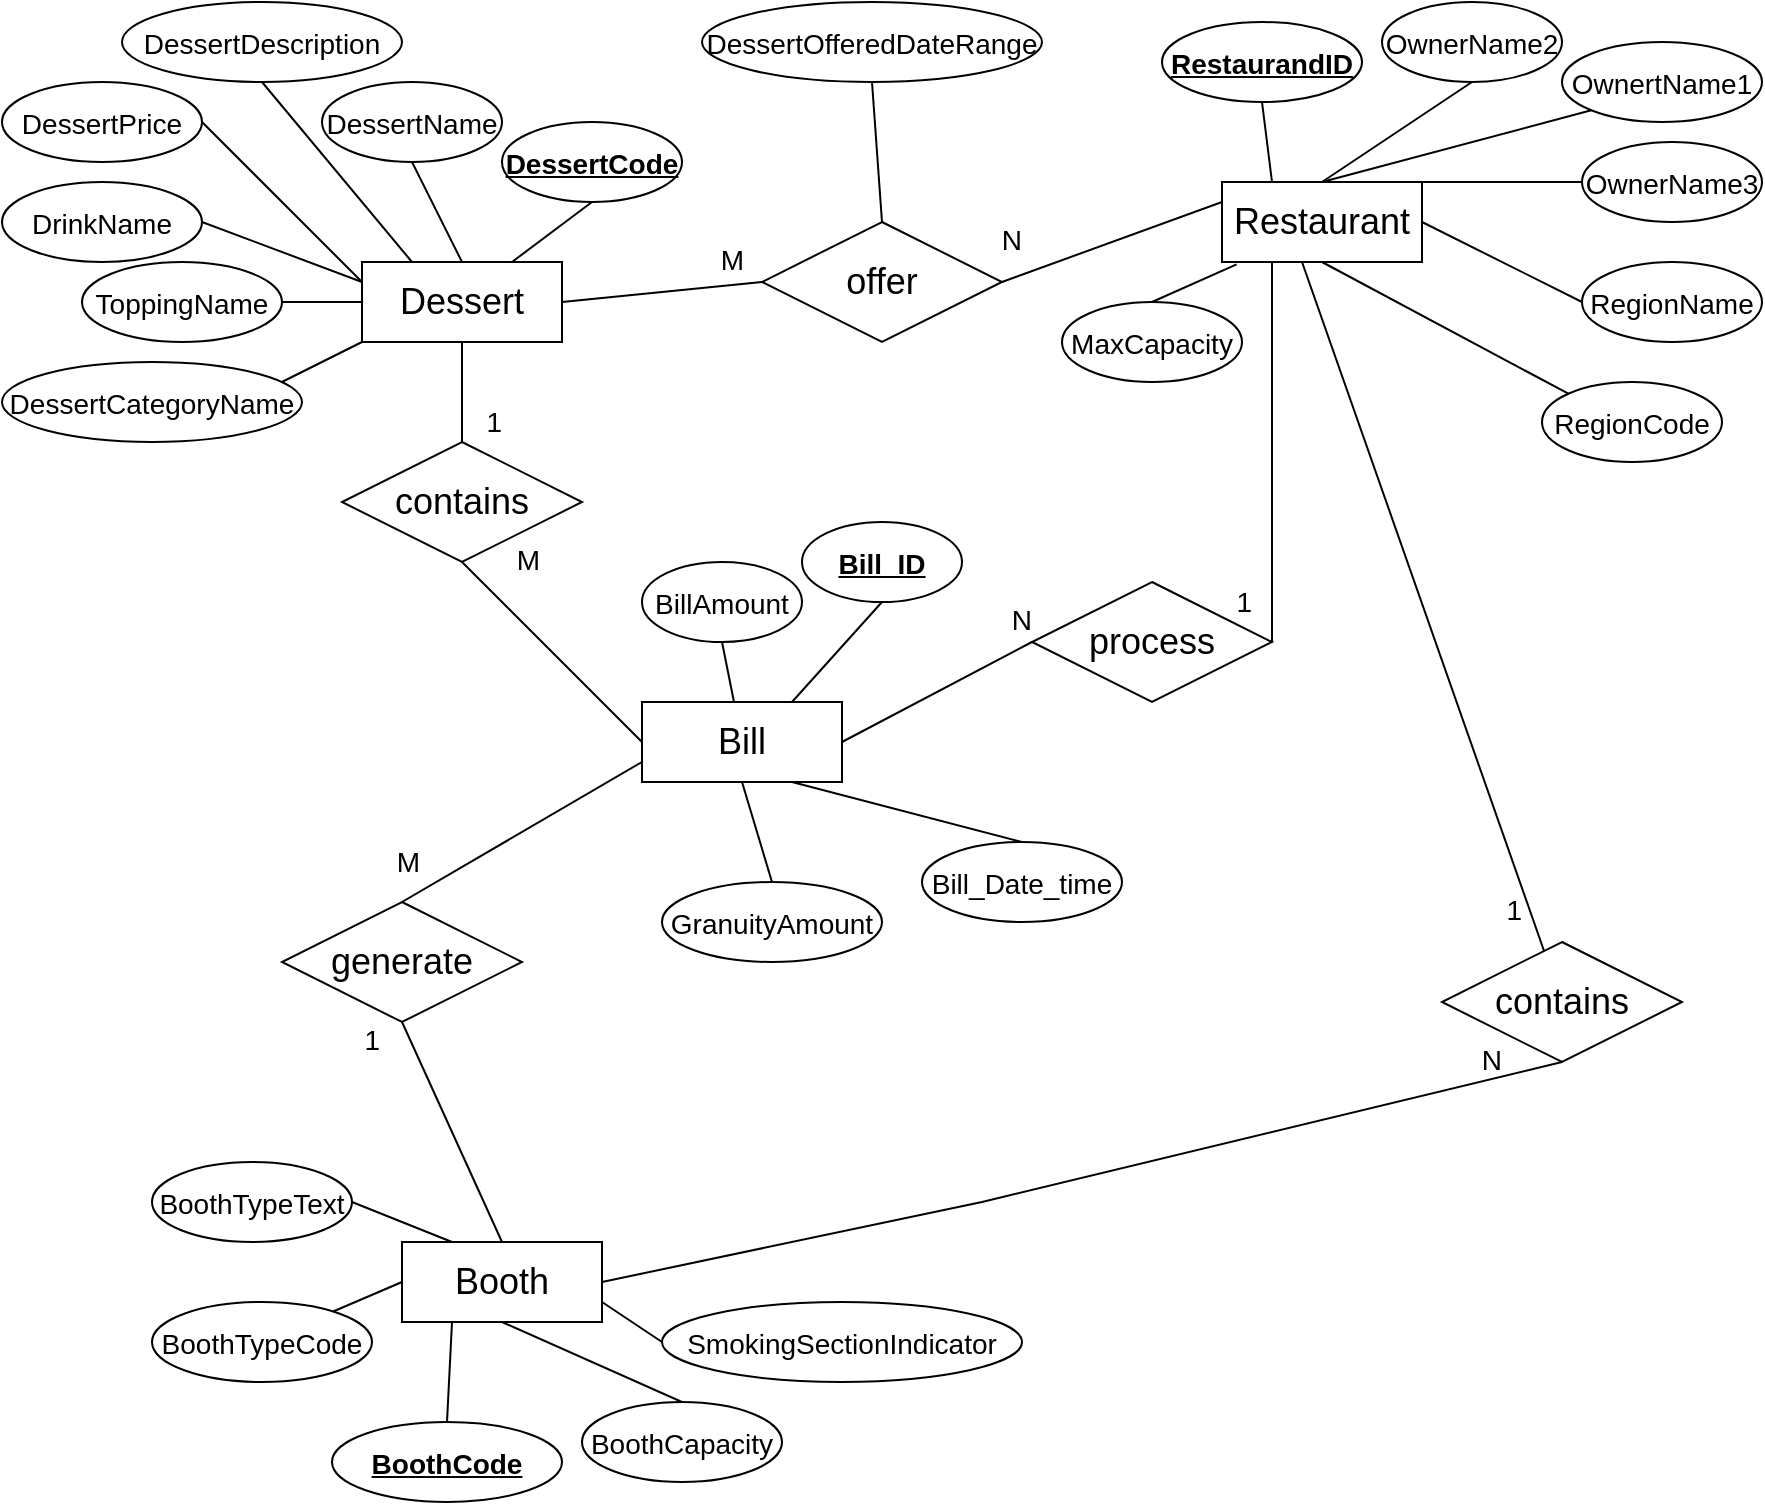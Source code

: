 <mxfile version="20.3.0" type="device"><diagram id="cDjRYbi4MRZomtElbD4I" name="Page-1"><mxGraphModel dx="1430" dy="738" grid="1" gridSize="10" guides="1" tooltips="1" connect="1" arrows="1" fold="1" page="0" pageScale="1" pageWidth="827" pageHeight="1169" math="0" shadow="0"><root><mxCell id="0"/><mxCell id="1" parent="0"/><mxCell id="2" value="&lt;font style=&quot;font-size: 18px&quot;&gt;Bill&lt;/font&gt;" style="whiteSpace=wrap;html=1;align=center;" parent="1" vertex="1"><mxGeometry x="330" y="360" width="100" height="40" as="geometry"/></mxCell><mxCell id="3" value="&lt;font style=&quot;font-size: 18px&quot;&gt;Booth&lt;/font&gt;" style="whiteSpace=wrap;html=1;align=center;" parent="1" vertex="1"><mxGeometry x="210" y="630" width="100" height="40" as="geometry"/></mxCell><mxCell id="4" value="&lt;font style=&quot;font-size: 18px&quot;&gt;Restaurant&lt;/font&gt;" style="whiteSpace=wrap;html=1;align=center;" parent="1" vertex="1"><mxGeometry x="620" y="100" width="100" height="40" as="geometry"/></mxCell><mxCell id="5" value="&lt;font style=&quot;font-size: 18px&quot;&gt;Dessert&lt;/font&gt;" style="whiteSpace=wrap;html=1;align=center;" parent="1" vertex="1"><mxGeometry x="190" y="140" width="100" height="40" as="geometry"/></mxCell><mxCell id="8" value="contains" style="shape=rhombus;perimeter=rhombusPerimeter;whiteSpace=wrap;html=1;align=center;fontSize=18;" parent="1" vertex="1"><mxGeometry x="180" y="230" width="120" height="60" as="geometry"/></mxCell><mxCell id="9" value="process" style="shape=rhombus;perimeter=rhombusPerimeter;whiteSpace=wrap;html=1;align=center;fontSize=18;" parent="1" vertex="1"><mxGeometry x="525" y="300" width="120" height="60" as="geometry"/></mxCell><mxCell id="10" value="offer" style="shape=rhombus;perimeter=rhombusPerimeter;whiteSpace=wrap;html=1;align=center;fontSize=18;" parent="1" vertex="1"><mxGeometry x="390" y="120" width="120" height="60" as="geometry"/></mxCell><mxCell id="11" value="generate" style="shape=rhombus;perimeter=rhombusPerimeter;whiteSpace=wrap;html=1;align=center;fontSize=18;" parent="1" vertex="1"><mxGeometry x="150" y="460" width="120" height="60" as="geometry"/></mxCell><mxCell id="12" value="contains" style="shape=rhombus;perimeter=rhombusPerimeter;whiteSpace=wrap;html=1;align=center;fontSize=18;" parent="1" vertex="1"><mxGeometry x="730" y="480" width="120" height="60" as="geometry"/></mxCell><mxCell id="13" value="&lt;font style=&quot;font-size: 14px&quot;&gt;BillAmount&lt;/font&gt;" style="ellipse;whiteSpace=wrap;html=1;align=center;fontSize=18;" parent="1" vertex="1"><mxGeometry x="330" y="290" width="80" height="40" as="geometry"/></mxCell><mxCell id="14" value="&lt;font style=&quot;font-size: 14px&quot;&gt;&lt;u&gt;&lt;b&gt;Bill_ID&lt;/b&gt;&lt;/u&gt;&lt;/font&gt;" style="ellipse;whiteSpace=wrap;html=1;align=center;fontSize=18;" parent="1" vertex="1"><mxGeometry x="410" y="270" width="80" height="40" as="geometry"/></mxCell><mxCell id="15" value="&lt;font style=&quot;font-size: 14px&quot;&gt;MaxCapacity&lt;/font&gt;" style="ellipse;whiteSpace=wrap;html=1;align=center;fontSize=18;" parent="1" vertex="1"><mxGeometry x="540" y="160" width="90" height="40" as="geometry"/></mxCell><mxCell id="16" value="&lt;font style=&quot;font-size: 14px&quot;&gt;&lt;u&gt;&lt;b&gt;RestaurandID&lt;/b&gt;&lt;/u&gt;&lt;/font&gt;" style="ellipse;whiteSpace=wrap;html=1;align=center;fontSize=18;" parent="1" vertex="1"><mxGeometry x="590" y="20" width="100" height="40" as="geometry"/></mxCell><mxCell id="17" value="&lt;font style=&quot;font-size: 14px&quot;&gt;GranuityAmount&lt;/font&gt;" style="ellipse;whiteSpace=wrap;html=1;align=center;fontSize=18;" parent="1" vertex="1"><mxGeometry x="340" y="450" width="110" height="40" as="geometry"/></mxCell><mxCell id="18" value="&lt;font style=&quot;font-size: 14px&quot;&gt;Bill_Date_time&lt;/font&gt;" style="ellipse;whiteSpace=wrap;html=1;align=center;fontSize=18;" parent="1" vertex="1"><mxGeometry x="470" y="430" width="100" height="40" as="geometry"/></mxCell><mxCell id="19" value="&lt;font style=&quot;font-size: 14px&quot;&gt;DrinkName&lt;/font&gt;" style="ellipse;whiteSpace=wrap;html=1;align=center;fontSize=18;" parent="1" vertex="1"><mxGeometry x="10" y="100" width="100" height="40" as="geometry"/></mxCell><mxCell id="20" value="&lt;font style=&quot;font-size: 14px&quot;&gt;DessertPrice&lt;/font&gt;" style="ellipse;whiteSpace=wrap;html=1;align=center;fontSize=18;" parent="1" vertex="1"><mxGeometry x="10" y="50" width="100" height="40" as="geometry"/></mxCell><mxCell id="21" value="&lt;font style=&quot;font-size: 14px&quot;&gt;DessertDescription&lt;/font&gt;" style="ellipse;whiteSpace=wrap;html=1;align=center;fontSize=18;" parent="1" vertex="1"><mxGeometry x="70" y="10" width="140" height="40" as="geometry"/></mxCell><mxCell id="22" value="&lt;u&gt;&lt;font style=&quot;font-size: 14px&quot;&gt;&lt;b&gt;DessertCode&lt;/b&gt;&lt;/font&gt;&lt;/u&gt;" style="ellipse;whiteSpace=wrap;html=1;align=center;fontSize=18;" parent="1" vertex="1"><mxGeometry x="260" y="70" width="90" height="40" as="geometry"/></mxCell><mxCell id="23" value="&lt;font style=&quot;font-size: 14px&quot;&gt;DessertOfferedDateRange&lt;/font&gt;" style="ellipse;whiteSpace=wrap;html=1;align=center;fontSize=18;" parent="1" vertex="1"><mxGeometry x="360" y="10" width="170" height="40" as="geometry"/></mxCell><mxCell id="24" value="&lt;font style=&quot;font-size: 14px&quot;&gt;DessertName&lt;/font&gt;" style="ellipse;whiteSpace=wrap;html=1;align=center;fontSize=18;" parent="1" vertex="1"><mxGeometry x="170" y="50" width="90" height="40" as="geometry"/></mxCell><mxCell id="25" value="" style="endArrow=none;html=1;rounded=0;fontSize=18;entryX=1;entryY=0.5;entryDx=0;entryDy=0;exitX=0;exitY=0.25;exitDx=0;exitDy=0;" parent="1" source="5" target="20" edge="1"><mxGeometry relative="1" as="geometry"><mxPoint x="330" y="340" as="sourcePoint"/><mxPoint x="490" y="340" as="targetPoint"/></mxGeometry></mxCell><mxCell id="26" value="" style="endArrow=none;html=1;rounded=0;fontSize=18;entryX=0.5;entryY=1;entryDx=0;entryDy=0;exitX=0.25;exitY=0;exitDx=0;exitDy=0;" parent="1" source="5" target="21" edge="1"><mxGeometry relative="1" as="geometry"><mxPoint x="330" y="340" as="sourcePoint"/><mxPoint x="490" y="340" as="targetPoint"/></mxGeometry></mxCell><mxCell id="27" value="" style="endArrow=none;html=1;rounded=0;fontSize=18;entryX=0.5;entryY=1;entryDx=0;entryDy=0;exitX=0.5;exitY=0;exitDx=0;exitDy=0;" parent="1" source="5" target="24" edge="1"><mxGeometry relative="1" as="geometry"><mxPoint x="330" y="340" as="sourcePoint"/><mxPoint x="490" y="340" as="targetPoint"/></mxGeometry></mxCell><mxCell id="28" value="" style="endArrow=none;html=1;rounded=0;fontSize=18;entryX=0.5;entryY=1;entryDx=0;entryDy=0;exitX=0.75;exitY=0;exitDx=0;exitDy=0;" parent="1" source="5" target="22" edge="1"><mxGeometry relative="1" as="geometry"><mxPoint x="330" y="340" as="sourcePoint"/><mxPoint x="490" y="340" as="targetPoint"/></mxGeometry></mxCell><mxCell id="29" value="&lt;font style=&quot;font-size: 14px&quot;&gt;DessertCategoryName&lt;/font&gt;" style="ellipse;whiteSpace=wrap;html=1;align=center;fontSize=18;" parent="1" vertex="1"><mxGeometry x="10" y="190" width="150" height="40" as="geometry"/></mxCell><mxCell id="30" value="&lt;font style=&quot;font-size: 14px&quot;&gt;ToppingName&lt;/font&gt;" style="ellipse;whiteSpace=wrap;html=1;align=center;fontSize=18;" parent="1" vertex="1"><mxGeometry x="50" y="140" width="100" height="40" as="geometry"/></mxCell><mxCell id="31" value="" style="endArrow=none;html=1;rounded=0;fontSize=18;entryX=0.5;entryY=1;entryDx=0;entryDy=0;exitX=0.5;exitY=0;exitDx=0;exitDy=0;" parent="1" source="10" target="23" edge="1"><mxGeometry relative="1" as="geometry"><mxPoint x="120" y="380" as="sourcePoint"/><mxPoint x="40" y="300" as="targetPoint"/></mxGeometry></mxCell><mxCell id="32" value="" style="endArrow=none;html=1;rounded=0;fontSize=18;entryX=1;entryY=0.5;entryDx=0;entryDy=0;exitX=0;exitY=0.5;exitDx=0;exitDy=0;" parent="1" source="5" target="30" edge="1"><mxGeometry relative="1" as="geometry"><mxPoint x="190" y="350" as="sourcePoint"/><mxPoint x="110" y="270" as="targetPoint"/></mxGeometry></mxCell><mxCell id="33" value="" style="endArrow=none;html=1;rounded=0;fontSize=18;exitX=0;exitY=1;exitDx=0;exitDy=0;entryX=0.933;entryY=0.25;entryDx=0;entryDy=0;entryPerimeter=0;" parent="1" source="5" target="29" edge="1"><mxGeometry relative="1" as="geometry"><mxPoint x="150" y="360" as="sourcePoint"/><mxPoint x="160" y="200" as="targetPoint"/></mxGeometry></mxCell><mxCell id="34" value="" style="endArrow=none;html=1;rounded=0;fontSize=18;entryX=1;entryY=0.5;entryDx=0;entryDy=0;" parent="1" target="19" edge="1"><mxGeometry relative="1" as="geometry"><mxPoint x="190" y="150" as="sourcePoint"/><mxPoint x="150" y="110" as="targetPoint"/></mxGeometry></mxCell><mxCell id="35" value="&lt;font style=&quot;font-size: 14px&quot;&gt;RegionName&lt;/font&gt;" style="ellipse;whiteSpace=wrap;html=1;align=center;fontSize=18;" parent="1" vertex="1"><mxGeometry x="800" y="140" width="90" height="40" as="geometry"/></mxCell><mxCell id="36" value="&lt;font style=&quot;font-size: 14px&quot;&gt;OwnerName3&lt;/font&gt;" style="ellipse;whiteSpace=wrap;html=1;align=center;fontSize=18;" parent="1" vertex="1"><mxGeometry x="800" y="80" width="90" height="40" as="geometry"/></mxCell><mxCell id="37" value="&lt;font style=&quot;font-size: 14px&quot;&gt;OwnerName2&lt;/font&gt;" style="ellipse;whiteSpace=wrap;html=1;align=center;fontSize=18;" parent="1" vertex="1"><mxGeometry x="700" y="10" width="90" height="40" as="geometry"/></mxCell><mxCell id="38" value="&lt;font style=&quot;font-size: 14px&quot;&gt;OwnertName1&lt;/font&gt;" style="ellipse;whiteSpace=wrap;html=1;align=center;fontSize=18;" parent="1" vertex="1"><mxGeometry x="790" y="30" width="100" height="40" as="geometry"/></mxCell><mxCell id="39" value="&lt;font style=&quot;font-size: 14px&quot;&gt;RegionCode&lt;/font&gt;" style="ellipse;whiteSpace=wrap;html=1;align=center;fontSize=18;" parent="1" vertex="1"><mxGeometry x="780" y="200" width="90" height="40" as="geometry"/></mxCell><mxCell id="40" value="" style="endArrow=none;html=1;rounded=0;fontSize=18;entryX=0;entryY=1;entryDx=0;entryDy=0;exitX=0.5;exitY=0;exitDx=0;exitDy=0;" parent="1" source="4" target="38" edge="1"><mxGeometry relative="1" as="geometry"><mxPoint x="470" y="120" as="sourcePoint"/><mxPoint x="450" y="60" as="targetPoint"/></mxGeometry></mxCell><mxCell id="41" value="" style="endArrow=none;html=1;rounded=0;fontSize=18;entryX=0;entryY=0.5;entryDx=0;entryDy=0;exitX=0.5;exitY=0;exitDx=0;exitDy=0;" parent="1" source="4" target="36" edge="1"><mxGeometry relative="1" as="geometry"><mxPoint x="480" y="130" as="sourcePoint"/><mxPoint x="460" y="70" as="targetPoint"/></mxGeometry></mxCell><mxCell id="42" value="" style="endArrow=none;html=1;rounded=0;fontSize=18;entryX=0;entryY=0;entryDx=0;entryDy=0;exitX=0.5;exitY=1;exitDx=0;exitDy=0;" parent="1" source="4" target="39" edge="1"><mxGeometry relative="1" as="geometry"><mxPoint x="490" y="140" as="sourcePoint"/><mxPoint x="470" y="80" as="targetPoint"/></mxGeometry></mxCell><mxCell id="43" value="" style="endArrow=none;html=1;rounded=0;fontSize=18;entryX=0;entryY=0.5;entryDx=0;entryDy=0;exitX=1;exitY=0.5;exitDx=0;exitDy=0;" parent="1" source="4" target="35" edge="1"><mxGeometry relative="1" as="geometry"><mxPoint x="500" y="150" as="sourcePoint"/><mxPoint x="480" y="90" as="targetPoint"/></mxGeometry></mxCell><mxCell id="44" value="" style="endArrow=none;html=1;rounded=0;fontSize=14;entryX=0.5;entryY=1;entryDx=0;entryDy=0;exitX=0.5;exitY=0;exitDx=0;exitDy=0;" parent="1" source="4" target="37" edge="1"><mxGeometry relative="1" as="geometry"><mxPoint x="330" y="340" as="sourcePoint"/><mxPoint x="490" y="340" as="targetPoint"/></mxGeometry></mxCell><mxCell id="45" value="" style="endArrow=none;html=1;rounded=0;fontSize=14;entryX=0.073;entryY=1.029;entryDx=0;entryDy=0;exitX=0.5;exitY=0;exitDx=0;exitDy=0;entryPerimeter=0;" parent="1" source="15" target="4" edge="1"><mxGeometry relative="1" as="geometry"><mxPoint x="330" y="340" as="sourcePoint"/><mxPoint x="490" y="340" as="targetPoint"/></mxGeometry></mxCell><mxCell id="46" value="" style="endArrow=none;html=1;rounded=0;fontSize=14;entryX=0.5;entryY=1;entryDx=0;entryDy=0;exitX=0.25;exitY=0;exitDx=0;exitDy=0;" parent="1" source="4" target="16" edge="1"><mxGeometry relative="1" as="geometry"><mxPoint x="330" y="340" as="sourcePoint"/><mxPoint x="490" y="340" as="targetPoint"/></mxGeometry></mxCell><mxCell id="48" value="" style="endArrow=none;html=1;rounded=0;fontSize=14;entryX=1;entryY=0.5;entryDx=0;entryDy=0;exitX=0;exitY=0.25;exitDx=0;exitDy=0;" parent="1" source="4" target="10" edge="1"><mxGeometry relative="1" as="geometry"><mxPoint x="330" y="340" as="sourcePoint"/><mxPoint x="490" y="340" as="targetPoint"/></mxGeometry></mxCell><mxCell id="49" value="N" style="resizable=0;html=1;align=right;verticalAlign=bottom;fontSize=14;" parent="48" connectable="0" vertex="1"><mxGeometry x="1" relative="1" as="geometry"><mxPoint x="10" y="-10" as="offset"/></mxGeometry></mxCell><mxCell id="50" value="" style="endArrow=none;html=1;rounded=0;fontSize=14;entryX=0;entryY=0.5;entryDx=0;entryDy=0;exitX=1;exitY=0.5;exitDx=0;exitDy=0;" parent="1" source="5" target="10" edge="1"><mxGeometry relative="1" as="geometry"><mxPoint x="330" y="340" as="sourcePoint"/><mxPoint x="490" y="340" as="targetPoint"/></mxGeometry></mxCell><mxCell id="51" value="M" style="resizable=0;html=1;align=right;verticalAlign=bottom;fontSize=14;" parent="50" connectable="0" vertex="1"><mxGeometry x="1" relative="1" as="geometry"><mxPoint x="-9" as="offset"/></mxGeometry></mxCell><mxCell id="52" value="" style="endArrow=none;html=1;rounded=0;fontSize=14;entryX=1;entryY=0.5;entryDx=0;entryDy=0;exitX=0.25;exitY=1;exitDx=0;exitDy=0;" parent="1" source="4" target="9" edge="1"><mxGeometry relative="1" as="geometry"><mxPoint x="330" y="340" as="sourcePoint"/><mxPoint x="490" y="340" as="targetPoint"/></mxGeometry></mxCell><mxCell id="53" value="1" style="resizable=0;html=1;align=right;verticalAlign=bottom;fontSize=14;" parent="52" connectable="0" vertex="1"><mxGeometry x="1" relative="1" as="geometry"><mxPoint x="-10" y="-10" as="offset"/></mxGeometry></mxCell><mxCell id="54" value="" style="endArrow=none;html=1;rounded=0;fontSize=14;entryX=0;entryY=0.5;entryDx=0;entryDy=0;exitX=1;exitY=0.5;exitDx=0;exitDy=0;" parent="1" source="2" target="9" edge="1"><mxGeometry relative="1" as="geometry"><mxPoint x="330" y="340" as="sourcePoint"/><mxPoint x="490" y="340" as="targetPoint"/></mxGeometry></mxCell><mxCell id="55" value="N" style="resizable=0;html=1;align=right;verticalAlign=bottom;fontSize=14;" parent="54" connectable="0" vertex="1"><mxGeometry x="1" relative="1" as="geometry"/></mxCell><mxCell id="56" value="" style="endArrow=none;html=1;rounded=0;fontSize=14;entryX=0.5;entryY=0;entryDx=0;entryDy=0;exitX=0.5;exitY=1;exitDx=0;exitDy=0;" parent="1" source="5" target="8" edge="1"><mxGeometry relative="1" as="geometry"><mxPoint x="655" y="150" as="sourcePoint"/><mxPoint x="650" y="320" as="targetPoint"/></mxGeometry></mxCell><mxCell id="57" value="1" style="resizable=0;html=1;align=right;verticalAlign=bottom;fontSize=14;" parent="56" connectable="0" vertex="1"><mxGeometry x="1" relative="1" as="geometry"><mxPoint x="20" as="offset"/></mxGeometry></mxCell><mxCell id="58" value="" style="endArrow=none;html=1;rounded=0;fontSize=14;entryX=0.5;entryY=1;entryDx=0;entryDy=0;exitX=0;exitY=0.5;exitDx=0;exitDy=0;" parent="1" source="2" target="8" edge="1"><mxGeometry relative="1" as="geometry"><mxPoint x="430" y="320" as="sourcePoint"/><mxPoint x="530" y="320" as="targetPoint"/></mxGeometry></mxCell><mxCell id="59" value="M" style="resizable=0;html=1;align=right;verticalAlign=bottom;fontSize=14;" parent="58" connectable="0" vertex="1"><mxGeometry x="1" relative="1" as="geometry"><mxPoint x="40" y="10" as="offset"/></mxGeometry></mxCell><mxCell id="60" value="" style="endArrow=none;html=1;rounded=0;fontSize=14;entryX=0.5;entryY=1;entryDx=0;entryDy=0;" parent="1" source="2" target="13" edge="1"><mxGeometry relative="1" as="geometry"><mxPoint x="330" y="500" as="sourcePoint"/><mxPoint x="490" y="500" as="targetPoint"/></mxGeometry></mxCell><mxCell id="61" value="" style="endArrow=none;html=1;rounded=0;fontSize=14;entryX=0.5;entryY=1;entryDx=0;entryDy=0;exitX=0.75;exitY=0;exitDx=0;exitDy=0;" parent="1" source="2" target="14" edge="1"><mxGeometry relative="1" as="geometry"><mxPoint x="330" y="500" as="sourcePoint"/><mxPoint x="490" y="500" as="targetPoint"/></mxGeometry></mxCell><mxCell id="62" value="" style="endArrow=none;html=1;rounded=0;fontSize=14;entryX=0.5;entryY=1;entryDx=0;entryDy=0;exitX=0.5;exitY=0;exitDx=0;exitDy=0;" parent="1" source="17" target="2" edge="1"><mxGeometry relative="1" as="geometry"><mxPoint x="330" y="500" as="sourcePoint"/><mxPoint x="490" y="500" as="targetPoint"/></mxGeometry></mxCell><mxCell id="63" value="" style="endArrow=none;html=1;rounded=0;fontSize=14;entryX=0.5;entryY=0;entryDx=0;entryDy=0;exitX=0.75;exitY=1;exitDx=0;exitDy=0;" parent="1" source="2" target="18" edge="1"><mxGeometry relative="1" as="geometry"><mxPoint x="330" y="500" as="sourcePoint"/><mxPoint x="490" y="500" as="targetPoint"/></mxGeometry></mxCell><mxCell id="64" value="" style="endArrow=none;html=1;rounded=0;fontSize=14;" parent="1" target="12" edge="1"><mxGeometry relative="1" as="geometry"><mxPoint x="660" y="140" as="sourcePoint"/><mxPoint x="650" y="320" as="targetPoint"/><Array as="points"/></mxGeometry></mxCell><mxCell id="65" value="1" style="resizable=0;html=1;align=right;verticalAlign=bottom;fontSize=14;" parent="64" connectable="0" vertex="1"><mxGeometry x="1" relative="1" as="geometry"><mxPoint x="-10" y="-10" as="offset"/></mxGeometry></mxCell><mxCell id="67" value="" style="endArrow=none;html=1;rounded=0;fontSize=14;entryX=0.5;entryY=1;entryDx=0;entryDy=0;exitX=1;exitY=0.5;exitDx=0;exitDy=0;" parent="1" source="3" target="12" edge="1"><mxGeometry relative="1" as="geometry"><mxPoint x="424" y="350" as="sourcePoint"/><mxPoint x="530" y="320" as="targetPoint"/><Array as="points"><mxPoint x="500" y="610"/></Array></mxGeometry></mxCell><mxCell id="68" value="N" style="resizable=0;html=1;align=right;verticalAlign=bottom;fontSize=14;" parent="67" connectable="0" vertex="1"><mxGeometry x="1" relative="1" as="geometry"><mxPoint x="-30" y="10" as="offset"/></mxGeometry></mxCell><mxCell id="69" value="" style="endArrow=none;html=1;rounded=0;fontSize=14;exitX=0;exitY=0.75;exitDx=0;exitDy=0;entryX=0.5;entryY=0;entryDx=0;entryDy=0;" parent="1" source="2" target="11" edge="1"><mxGeometry relative="1" as="geometry"><mxPoint x="670" y="150" as="sourcePoint"/><mxPoint x="688.333" y="470.833" as="targetPoint"/><Array as="points"/></mxGeometry></mxCell><mxCell id="70" value="M" style="resizable=0;html=1;align=right;verticalAlign=bottom;fontSize=14;" parent="69" connectable="0" vertex="1"><mxGeometry x="1" relative="1" as="geometry"><mxPoint x="10" y="-10" as="offset"/></mxGeometry></mxCell><mxCell id="71" value="" style="endArrow=none;html=1;rounded=0;fontSize=14;entryX=0.5;entryY=1;entryDx=0;entryDy=0;exitX=0.5;exitY=0;exitDx=0;exitDy=0;" parent="1" source="3" target="11" edge="1"><mxGeometry relative="1" as="geometry"><mxPoint x="680" y="160" as="sourcePoint"/><mxPoint x="698.333" y="480.833" as="targetPoint"/><Array as="points"/></mxGeometry></mxCell><mxCell id="72" value="1" style="resizable=0;html=1;align=right;verticalAlign=bottom;fontSize=14;" parent="71" connectable="0" vertex="1"><mxGeometry x="1" relative="1" as="geometry"><mxPoint x="-10" y="20" as="offset"/></mxGeometry></mxCell><mxCell id="73" value="&lt;font style=&quot;font-size: 14px&quot;&gt;&lt;b&gt;&lt;u&gt;BoothCode&lt;/u&gt;&lt;/b&gt;&lt;/font&gt;" style="ellipse;whiteSpace=wrap;html=1;align=center;fontSize=18;" parent="1" vertex="1"><mxGeometry x="175" y="720" width="115" height="40" as="geometry"/></mxCell><mxCell id="74" value="&lt;font style=&quot;font-size: 14px&quot;&gt;BoothCapacity&lt;/font&gt;" style="ellipse;whiteSpace=wrap;html=1;align=center;fontSize=18;" parent="1" vertex="1"><mxGeometry x="300" y="710" width="100" height="40" as="geometry"/></mxCell><mxCell id="75" value="&lt;font style=&quot;font-size: 14px&quot;&gt;SmokingSectionIndicator&lt;/font&gt;" style="ellipse;whiteSpace=wrap;html=1;align=center;fontSize=18;" parent="1" vertex="1"><mxGeometry x="340" y="660" width="180" height="40" as="geometry"/></mxCell><mxCell id="76" value="&lt;font style=&quot;font-size: 14px&quot;&gt;BoothTypeCode&lt;/font&gt;" style="ellipse;whiteSpace=wrap;html=1;align=center;fontSize=18;" parent="1" vertex="1"><mxGeometry x="85" y="660" width="110" height="40" as="geometry"/></mxCell><mxCell id="77" value="&lt;font style=&quot;font-size: 14px&quot;&gt;BoothTypeText&lt;/font&gt;" style="ellipse;whiteSpace=wrap;html=1;align=center;fontSize=18;" parent="1" vertex="1"><mxGeometry x="85" y="590" width="100" height="40" as="geometry"/></mxCell><mxCell id="78" value="" style="endArrow=none;html=1;rounded=0;fontSize=14;entryX=0;entryY=0.5;entryDx=0;entryDy=0;exitX=1;exitY=0.75;exitDx=0;exitDy=0;" parent="1" source="3" target="75" edge="1"><mxGeometry relative="1" as="geometry"><mxPoint x="460" y="500" as="sourcePoint"/><mxPoint x="620" y="500" as="targetPoint"/></mxGeometry></mxCell><mxCell id="79" value="" style="endArrow=none;html=1;rounded=0;fontSize=14;entryX=0.5;entryY=0;entryDx=0;entryDy=0;exitX=0.5;exitY=1;exitDx=0;exitDy=0;" parent="1" source="3" target="74" edge="1"><mxGeometry relative="1" as="geometry"><mxPoint x="460" y="500" as="sourcePoint"/><mxPoint x="620" y="500" as="targetPoint"/></mxGeometry></mxCell><mxCell id="80" value="" style="endArrow=none;html=1;rounded=0;fontSize=14;entryX=0.5;entryY=0;entryDx=0;entryDy=0;exitX=0.25;exitY=1;exitDx=0;exitDy=0;" parent="1" source="3" target="73" edge="1"><mxGeometry relative="1" as="geometry"><mxPoint x="460" y="500" as="sourcePoint"/><mxPoint x="620" y="500" as="targetPoint"/></mxGeometry></mxCell><mxCell id="81" value="" style="endArrow=none;html=1;rounded=0;fontSize=14;entryX=0;entryY=0.5;entryDx=0;entryDy=0;" parent="1" source="76" target="3" edge="1"><mxGeometry relative="1" as="geometry"><mxPoint x="460" y="500" as="sourcePoint"/><mxPoint x="620" y="500" as="targetPoint"/></mxGeometry></mxCell><mxCell id="82" value="" style="endArrow=none;html=1;rounded=0;fontSize=14;entryX=0.25;entryY=0;entryDx=0;entryDy=0;exitX=1;exitY=0.5;exitDx=0;exitDy=0;" parent="1" source="77" target="3" edge="1"><mxGeometry relative="1" as="geometry"><mxPoint x="460" y="500" as="sourcePoint"/><mxPoint x="620" y="500" as="targetPoint"/></mxGeometry></mxCell></root></mxGraphModel></diagram></mxfile>